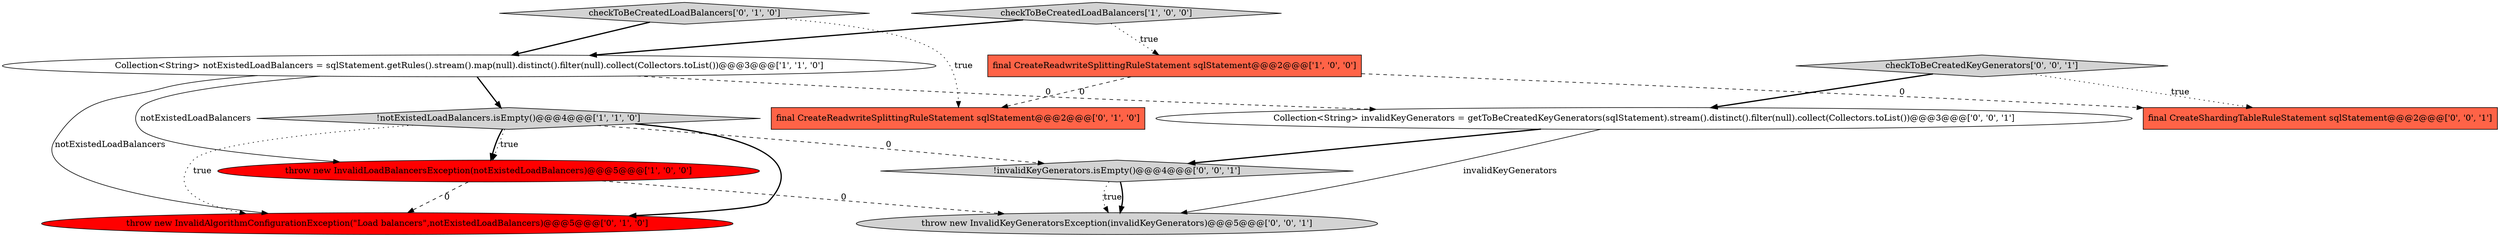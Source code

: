 digraph {
7 [style = filled, label = "checkToBeCreatedLoadBalancers['0', '1', '0']", fillcolor = lightgray, shape = diamond image = "AAA0AAABBB2BBB"];
8 [style = filled, label = "Collection<String> invalidKeyGenerators = getToBeCreatedKeyGenerators(sqlStatement).stream().distinct().filter(null).collect(Collectors.toList())@@@3@@@['0', '0', '1']", fillcolor = white, shape = ellipse image = "AAA0AAABBB3BBB"];
9 [style = filled, label = "throw new InvalidKeyGeneratorsException(invalidKeyGenerators)@@@5@@@['0', '0', '1']", fillcolor = lightgray, shape = ellipse image = "AAA0AAABBB3BBB"];
12 [style = filled, label = "checkToBeCreatedKeyGenerators['0', '0', '1']", fillcolor = lightgray, shape = diamond image = "AAA0AAABBB3BBB"];
2 [style = filled, label = "checkToBeCreatedLoadBalancers['1', '0', '0']", fillcolor = lightgray, shape = diamond image = "AAA0AAABBB1BBB"];
6 [style = filled, label = "final CreateReadwriteSplittingRuleStatement sqlStatement@@@2@@@['0', '1', '0']", fillcolor = tomato, shape = box image = "AAA1AAABBB2BBB"];
3 [style = filled, label = "throw new InvalidLoadBalancersException(notExistedLoadBalancers)@@@5@@@['1', '0', '0']", fillcolor = red, shape = ellipse image = "AAA1AAABBB1BBB"];
5 [style = filled, label = "throw new InvalidAlgorithmConfigurationException(\"Load balancers\",notExistedLoadBalancers)@@@5@@@['0', '1', '0']", fillcolor = red, shape = ellipse image = "AAA1AAABBB2BBB"];
11 [style = filled, label = "!invalidKeyGenerators.isEmpty()@@@4@@@['0', '0', '1']", fillcolor = lightgray, shape = diamond image = "AAA0AAABBB3BBB"];
0 [style = filled, label = "!notExistedLoadBalancers.isEmpty()@@@4@@@['1', '1', '0']", fillcolor = lightgray, shape = diamond image = "AAA0AAABBB1BBB"];
1 [style = filled, label = "final CreateReadwriteSplittingRuleStatement sqlStatement@@@2@@@['1', '0', '0']", fillcolor = tomato, shape = box image = "AAA1AAABBB1BBB"];
10 [style = filled, label = "final CreateShardingTableRuleStatement sqlStatement@@@2@@@['0', '0', '1']", fillcolor = tomato, shape = box image = "AAA0AAABBB3BBB"];
4 [style = filled, label = "Collection<String> notExistedLoadBalancers = sqlStatement.getRules().stream().map(null).distinct().filter(null).collect(Collectors.toList())@@@3@@@['1', '1', '0']", fillcolor = white, shape = ellipse image = "AAA0AAABBB1BBB"];
0->3 [style = bold, label=""];
3->5 [style = dashed, label="0"];
7->6 [style = dotted, label="true"];
0->5 [style = dotted, label="true"];
8->9 [style = solid, label="invalidKeyGenerators"];
4->3 [style = solid, label="notExistedLoadBalancers"];
11->9 [style = dotted, label="true"];
0->11 [style = dashed, label="0"];
1->10 [style = dashed, label="0"];
7->4 [style = bold, label=""];
11->9 [style = bold, label=""];
2->4 [style = bold, label=""];
4->0 [style = bold, label=""];
12->10 [style = dotted, label="true"];
4->5 [style = solid, label="notExistedLoadBalancers"];
3->9 [style = dashed, label="0"];
2->1 [style = dotted, label="true"];
12->8 [style = bold, label=""];
1->6 [style = dashed, label="0"];
4->8 [style = dashed, label="0"];
0->3 [style = dotted, label="true"];
8->11 [style = bold, label=""];
0->5 [style = bold, label=""];
}
